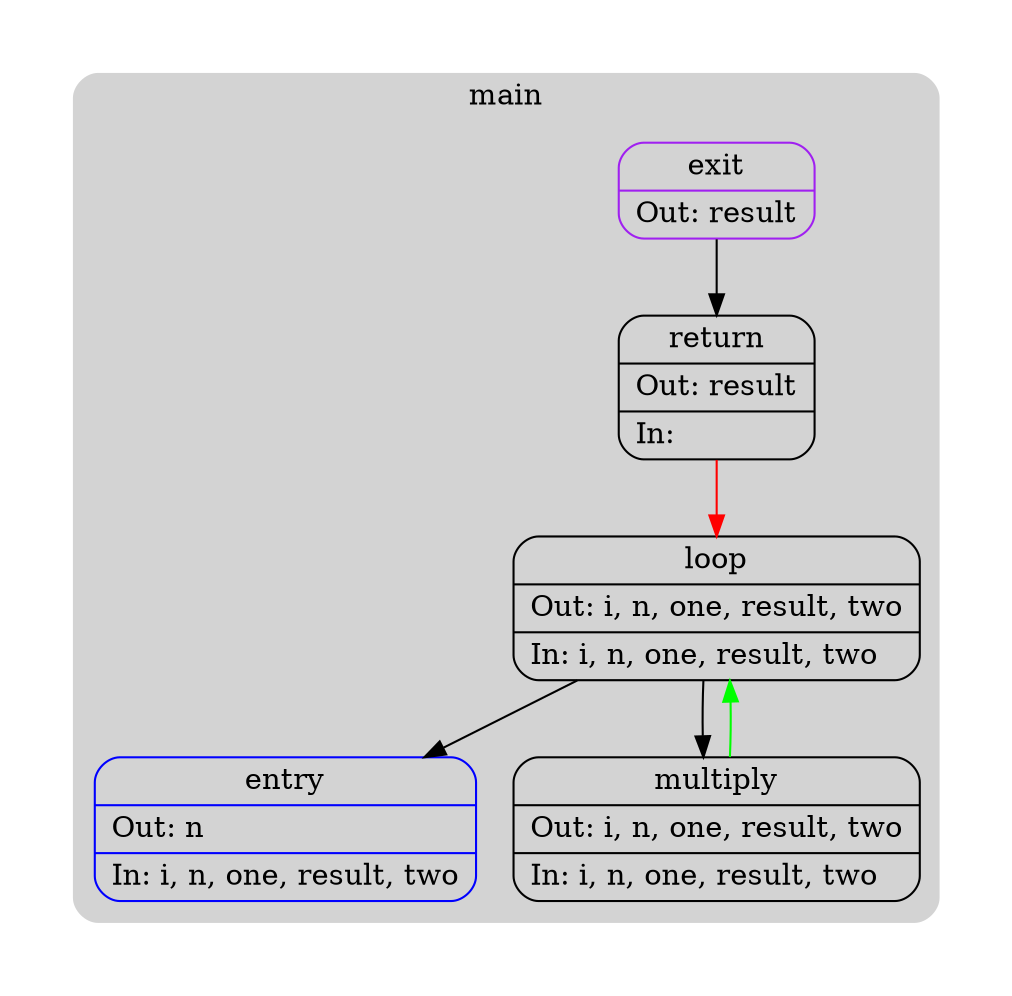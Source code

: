 digraph G {
  compound=true
  subgraph cluster_ {
    peripheries=0
    subgraph cluster_0_wrapper {
      peripheries=0
      margin=15
      subgraph cluster_0 {
        label="main"
        color=darkgray
        style=rounded
        bgcolor=lightgray
        margin=10
        cluster_0_0[label="{entry|Out: n\l|In: i, n, one, result, two\l}",shape=Mrecord,color=blue]
        cluster_0_1[label="{loop|Out: i, n, one, result, two\l|In: i, n, one, result, two\l}",shape=Mrecord,color=black]
        cluster_0_2[label="{multiply|Out: i, n, one, result, two\l|In: i, n, one, result, two\l}",shape=Mrecord,color=black]
        cluster_0_3[label="{return|Out: result\l|In: \l}",shape=Mrecord,color=black]
        cluster_0_exit[label="{exit|Out: result\l}",shape=Mrecord,color=purple]
        cluster_0_1 -> cluster_0_0
        cluster_0_2 -> cluster_0_1 [color=green]
        cluster_0_3 -> cluster_0_1 [color=red]
        cluster_0_1 -> cluster_0_2
        cluster_0_exit -> cluster_0_3 [color=black]
      }
    }
  }
}
